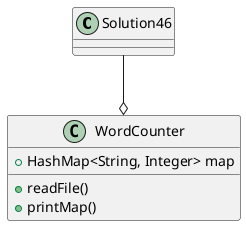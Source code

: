 @startuml
class Solution46{
}

class WordCounter{
+HashMap<String, Integer> map
+readFile()
+printMap()
}

Solution46 --o WordCounter
@enduml